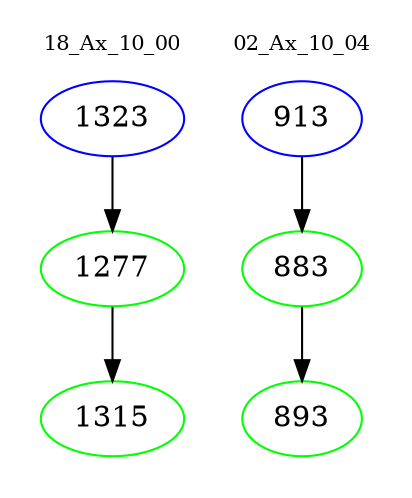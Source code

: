 digraph{
subgraph cluster_0 {
color = white
label = "18_Ax_10_00";
fontsize=10;
T0_1323 [label="1323", color="blue"]
T0_1323 -> T0_1277 [color="black"]
T0_1277 [label="1277", color="green"]
T0_1277 -> T0_1315 [color="black"]
T0_1315 [label="1315", color="green"]
}
subgraph cluster_1 {
color = white
label = "02_Ax_10_04";
fontsize=10;
T1_913 [label="913", color="blue"]
T1_913 -> T1_883 [color="black"]
T1_883 [label="883", color="green"]
T1_883 -> T1_893 [color="black"]
T1_893 [label="893", color="green"]
}
}
